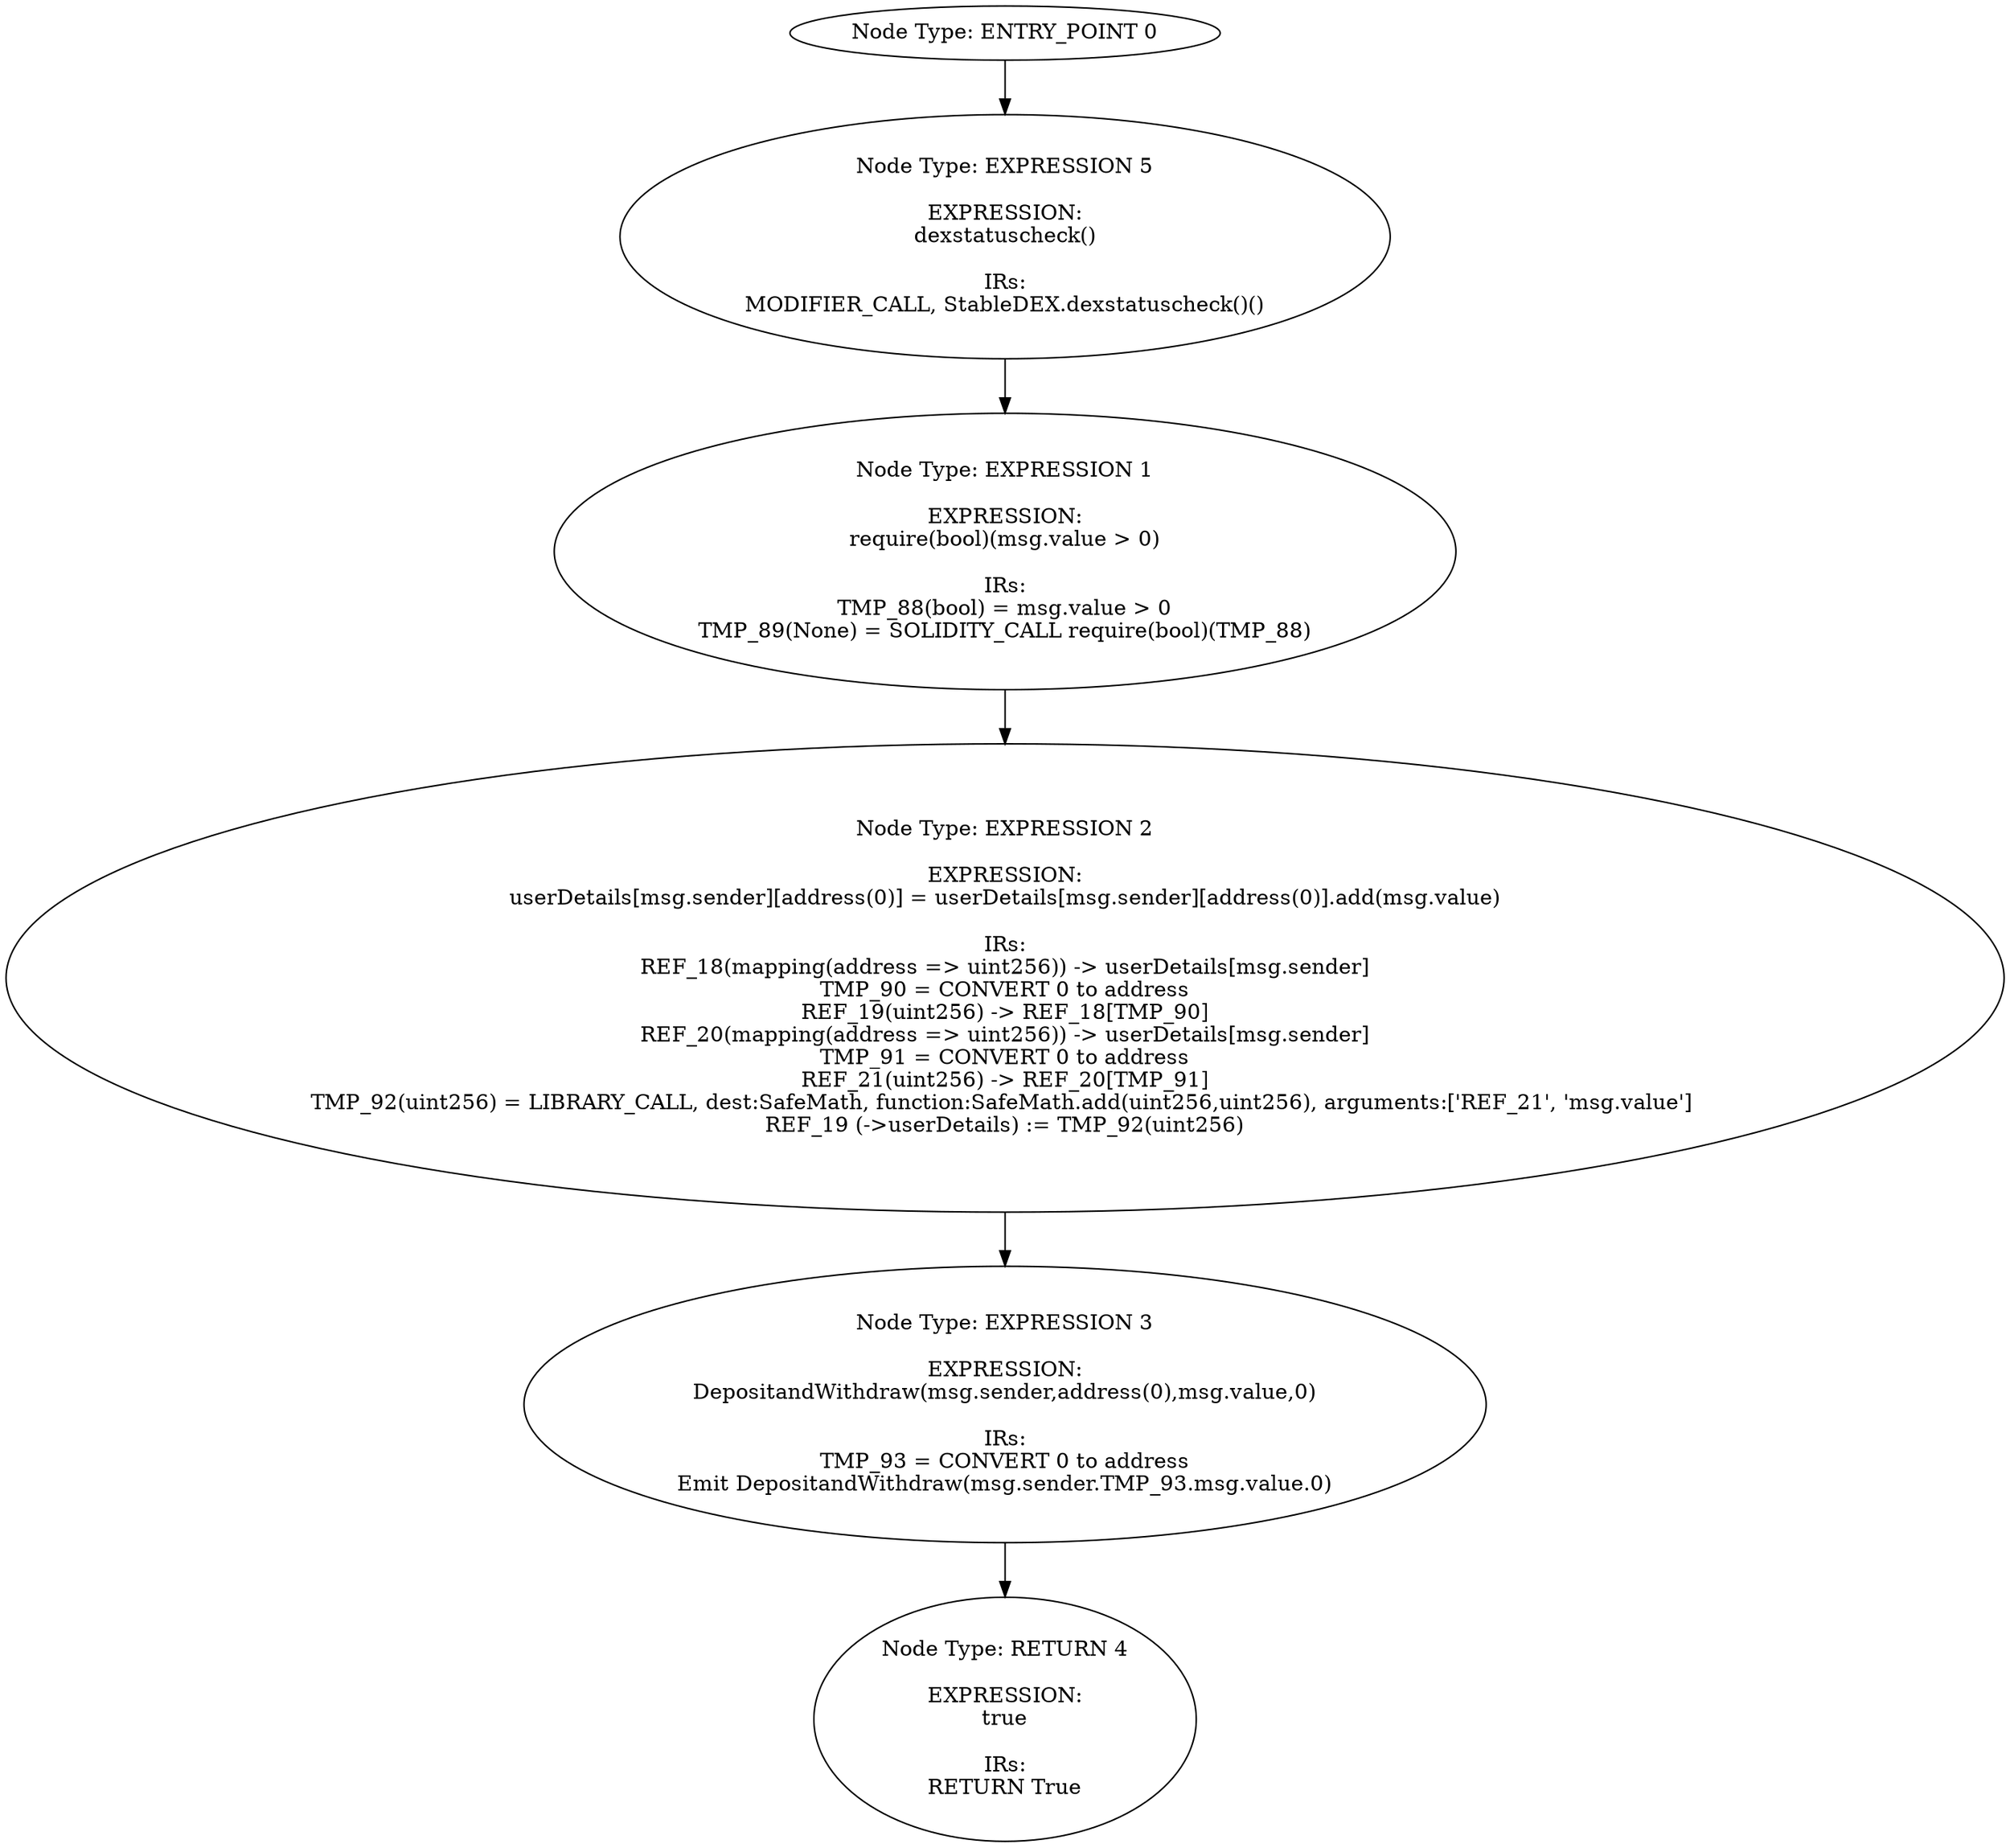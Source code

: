 digraph{
0[label="Node Type: ENTRY_POINT 0
"];
0->5;
1[label="Node Type: EXPRESSION 1

EXPRESSION:
require(bool)(msg.value > 0)

IRs:
TMP_88(bool) = msg.value > 0
TMP_89(None) = SOLIDITY_CALL require(bool)(TMP_88)"];
1->2;
2[label="Node Type: EXPRESSION 2

EXPRESSION:
userDetails[msg.sender][address(0)] = userDetails[msg.sender][address(0)].add(msg.value)

IRs:
REF_18(mapping(address => uint256)) -> userDetails[msg.sender]
TMP_90 = CONVERT 0 to address
REF_19(uint256) -> REF_18[TMP_90]
REF_20(mapping(address => uint256)) -> userDetails[msg.sender]
TMP_91 = CONVERT 0 to address
REF_21(uint256) -> REF_20[TMP_91]
TMP_92(uint256) = LIBRARY_CALL, dest:SafeMath, function:SafeMath.add(uint256,uint256), arguments:['REF_21', 'msg.value'] 
REF_19 (->userDetails) := TMP_92(uint256)"];
2->3;
3[label="Node Type: EXPRESSION 3

EXPRESSION:
DepositandWithdraw(msg.sender,address(0),msg.value,0)

IRs:
TMP_93 = CONVERT 0 to address
Emit DepositandWithdraw(msg.sender.TMP_93.msg.value.0)"];
3->4;
4[label="Node Type: RETURN 4

EXPRESSION:
true

IRs:
RETURN True"];
5[label="Node Type: EXPRESSION 5

EXPRESSION:
dexstatuscheck()

IRs:
MODIFIER_CALL, StableDEX.dexstatuscheck()()"];
5->1;
}
